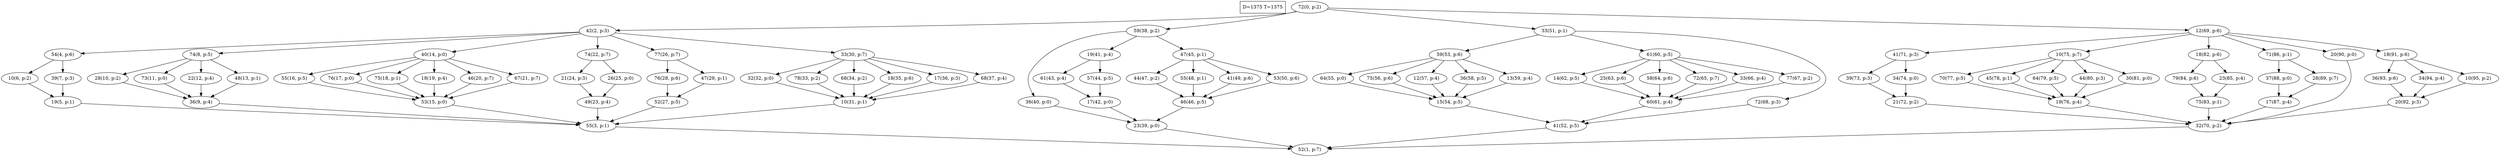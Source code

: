 digraph Task {
i [shape=box, label="D=1375 T=1375"]; 
0 [label="72(0, p:2)"];
1 [label="52(1, p:7)"];
2 [label="42(2, p:3)"];
3 [label="55(3, p:1)"];
4 [label="54(4, p:6)"];
5 [label="19(5, p:1)"];
6 [label="10(6, p:2)"];
7 [label="39(7, p:3)"];
8 [label="74(8, p:5)"];
9 [label="36(9, p:4)"];
10 [label="28(10, p:2)"];
11 [label="73(11, p:0)"];
12 [label="22(12, p:4)"];
13 [label="48(13, p:1)"];
14 [label="40(14, p:0)"];
15 [label="53(15, p:0)"];
16 [label="55(16, p:5)"];
17 [label="76(17, p:0)"];
18 [label="75(18, p:1)"];
19 [label="18(19, p:4)"];
20 [label="46(20, p:7)"];
21 [label="67(21, p:7)"];
22 [label="74(22, p:7)"];
23 [label="49(23, p:4)"];
24 [label="21(24, p:3)"];
25 [label="26(25, p:0)"];
26 [label="77(26, p:7)"];
27 [label="52(27, p:5)"];
28 [label="76(28, p:6)"];
29 [label="47(29, p:1)"];
30 [label="33(30, p:7)"];
31 [label="10(31, p:1)"];
32 [label="32(32, p:0)"];
33 [label="78(33, p:2)"];
34 [label="68(34, p:2)"];
35 [label="18(35, p:6)"];
36 [label="17(36, p:3)"];
37 [label="68(37, p:4)"];
38 [label="59(38, p:2)"];
39 [label="23(39, p:0)"];
40 [label="36(40, p:0)"];
41 [label="19(41, p:4)"];
42 [label="17(42, p:0)"];
43 [label="61(43, p:4)"];
44 [label="57(44, p:5)"];
45 [label="47(45, p:1)"];
46 [label="46(46, p:5)"];
47 [label="44(47, p:2)"];
48 [label="55(48, p:1)"];
49 [label="41(49, p:6)"];
50 [label="53(50, p:6)"];
51 [label="33(51, p:1)"];
52 [label="41(52, p:5)"];
53 [label="59(53, p:6)"];
54 [label="15(54, p:5)"];
55 [label="64(55, p:0)"];
56 [label="75(56, p:6)"];
57 [label="12(57, p:4)"];
58 [label="36(58, p:5)"];
59 [label="13(59, p:4)"];
60 [label="61(60, p:5)"];
61 [label="60(61, p:4)"];
62 [label="14(62, p:5)"];
63 [label="25(63, p:6)"];
64 [label="58(64, p:6)"];
65 [label="72(65, p:7)"];
66 [label="33(66, p:4)"];
67 [label="77(67, p:2)"];
68 [label="72(68, p:3)"];
69 [label="12(69, p:6)"];
70 [label="32(70, p:2)"];
71 [label="41(71, p:3)"];
72 [label="21(72, p:2)"];
73 [label="39(73, p:3)"];
74 [label="34(74, p:0)"];
75 [label="10(75, p:7)"];
76 [label="19(76, p:4)"];
77 [label="70(77, p:5)"];
78 [label="45(78, p:1)"];
79 [label="64(79, p:5)"];
80 [label="44(80, p:3)"];
81 [label="30(81, p:0)"];
82 [label="18(82, p:6)"];
83 [label="75(83, p:1)"];
84 [label="79(84, p:6)"];
85 [label="23(85, p:4)"];
86 [label="71(86, p:1)"];
87 [label="17(87, p:4)"];
88 [label="37(88, p:0)"];
89 [label="28(89, p:7)"];
90 [label="20(90, p:0)"];
91 [label="18(91, p:6)"];
92 [label="20(92, p:3)"];
93 [label="36(93, p:6)"];
94 [label="34(94, p:4)"];
95 [label="10(95, p:2)"];
0 -> 2;
0 -> 38;
0 -> 51;
0 -> 69;
2 -> 4;
2 -> 8;
2 -> 14;
2 -> 22;
2 -> 26;
2 -> 30;
3 -> 1;
4 -> 6;
4 -> 7;
5 -> 3;
6 -> 5;
7 -> 5;
8 -> 10;
8 -> 11;
8 -> 12;
8 -> 13;
9 -> 3;
10 -> 9;
11 -> 9;
12 -> 9;
13 -> 9;
14 -> 16;
14 -> 17;
14 -> 18;
14 -> 19;
14 -> 20;
14 -> 21;
15 -> 3;
16 -> 15;
17 -> 15;
18 -> 15;
19 -> 15;
20 -> 15;
21 -> 15;
22 -> 24;
22 -> 25;
23 -> 3;
24 -> 23;
25 -> 23;
26 -> 28;
26 -> 29;
27 -> 3;
28 -> 27;
29 -> 27;
30 -> 32;
30 -> 33;
30 -> 34;
30 -> 35;
30 -> 36;
30 -> 37;
31 -> 3;
32 -> 31;
33 -> 31;
34 -> 31;
35 -> 31;
36 -> 31;
37 -> 31;
38 -> 40;
38 -> 41;
38 -> 45;
39 -> 1;
40 -> 39;
41 -> 43;
41 -> 44;
42 -> 39;
43 -> 42;
44 -> 42;
45 -> 47;
45 -> 48;
45 -> 49;
45 -> 50;
46 -> 39;
47 -> 46;
48 -> 46;
49 -> 46;
50 -> 46;
51 -> 53;
51 -> 60;
51 -> 68;
52 -> 1;
53 -> 55;
53 -> 56;
53 -> 57;
53 -> 58;
53 -> 59;
54 -> 52;
55 -> 54;
56 -> 54;
57 -> 54;
58 -> 54;
59 -> 54;
60 -> 62;
60 -> 63;
60 -> 64;
60 -> 65;
60 -> 66;
60 -> 67;
61 -> 52;
62 -> 61;
63 -> 61;
64 -> 61;
65 -> 61;
66 -> 61;
67 -> 61;
68 -> 52;
69 -> 71;
69 -> 75;
69 -> 82;
69 -> 86;
69 -> 90;
69 -> 91;
70 -> 1;
71 -> 73;
71 -> 74;
72 -> 70;
73 -> 72;
74 -> 72;
75 -> 77;
75 -> 78;
75 -> 79;
75 -> 80;
75 -> 81;
76 -> 70;
77 -> 76;
78 -> 76;
79 -> 76;
80 -> 76;
81 -> 76;
82 -> 84;
82 -> 85;
83 -> 70;
84 -> 83;
85 -> 83;
86 -> 88;
86 -> 89;
87 -> 70;
88 -> 87;
89 -> 87;
90 -> 70;
91 -> 93;
91 -> 94;
91 -> 95;
92 -> 70;
93 -> 92;
94 -> 92;
95 -> 92;
}